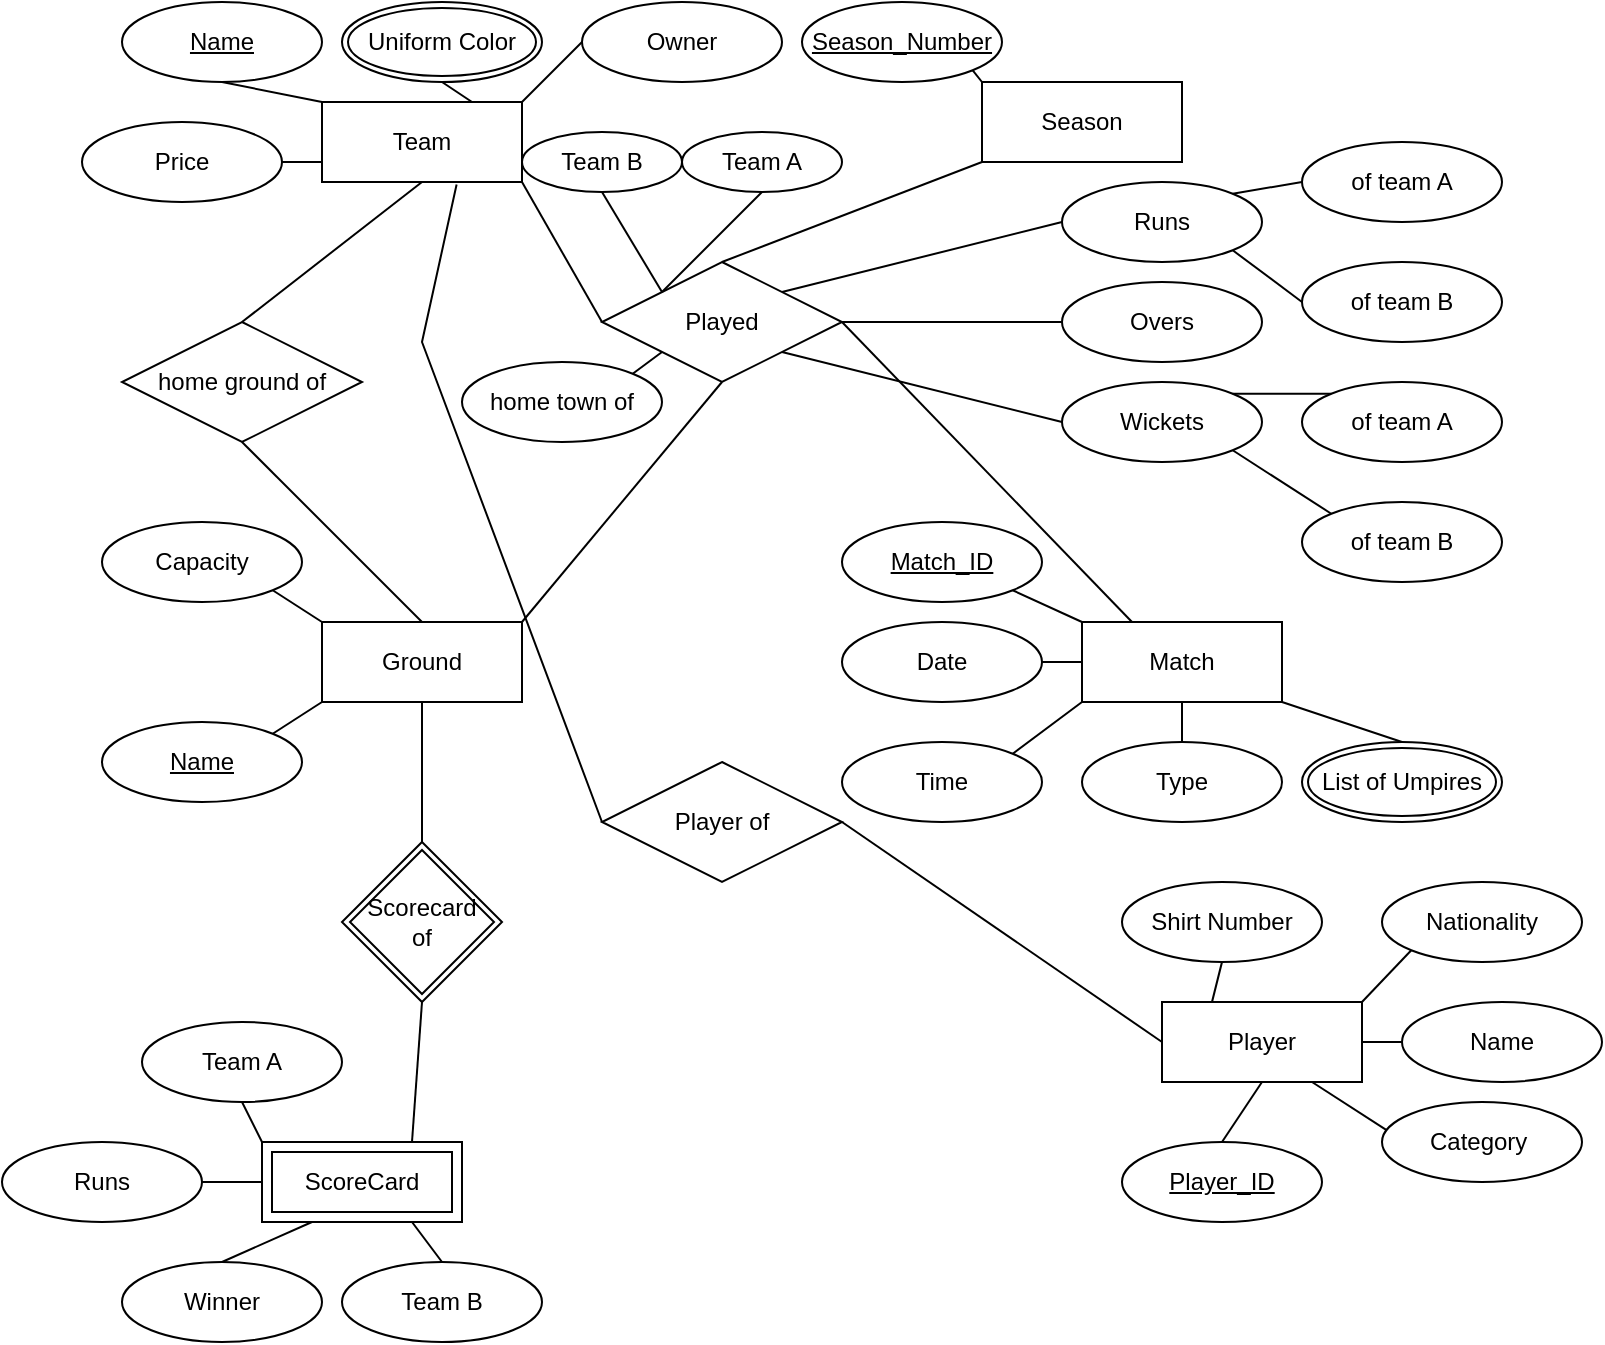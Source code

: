 <mxfile version="13.8.0" type="github">
  <diagram id="R2lEEEUBdFMjLlhIrx00" name="Page-1">
    <mxGraphModel dx="851" dy="413" grid="1" gridSize="10" guides="1" tooltips="1" connect="1" arrows="1" fold="1" page="1" pageScale="1" pageWidth="850" pageHeight="1100" math="0" shadow="0" extFonts="Permanent Marker^https://fonts.googleapis.com/css?family=Permanent+Marker">
      <root>
        <mxCell id="0" />
        <mxCell id="1" parent="0" />
        <mxCell id="8zmCn0OOBzQkLj1N-7To-1" value="Team" style="whiteSpace=wrap;html=1;align=center;" parent="1" vertex="1">
          <mxGeometry x="210" y="210" width="100" height="40" as="geometry" />
        </mxCell>
        <mxCell id="8zmCn0OOBzQkLj1N-7To-2" value="Name" style="ellipse;whiteSpace=wrap;html=1;align=center;fontStyle=4;" parent="1" vertex="1">
          <mxGeometry x="110" y="160" width="100" height="40" as="geometry" />
        </mxCell>
        <mxCell id="8zmCn0OOBzQkLj1N-7To-4" value="Uniform Color" style="ellipse;shape=doubleEllipse;margin=3;whiteSpace=wrap;html=1;align=center;" parent="1" vertex="1">
          <mxGeometry x="220" y="160" width="100" height="40" as="geometry" />
        </mxCell>
        <mxCell id="8zmCn0OOBzQkLj1N-7To-7" value="Owner" style="ellipse;whiteSpace=wrap;html=1;align=center;" parent="1" vertex="1">
          <mxGeometry x="340" y="160" width="100" height="40" as="geometry" />
        </mxCell>
        <mxCell id="8zmCn0OOBzQkLj1N-7To-9" value="" style="endArrow=none;html=1;rounded=0;exitX=0.5;exitY=1;exitDx=0;exitDy=0;entryX=0;entryY=0;entryDx=0;entryDy=0;" parent="1" source="8zmCn0OOBzQkLj1N-7To-2" target="8zmCn0OOBzQkLj1N-7To-1" edge="1">
          <mxGeometry relative="1" as="geometry">
            <mxPoint x="180" y="230" as="sourcePoint" />
            <mxPoint x="340" y="230" as="targetPoint" />
          </mxGeometry>
        </mxCell>
        <mxCell id="8zmCn0OOBzQkLj1N-7To-10" value="" style="endArrow=none;html=1;rounded=0;entryX=0.5;entryY=1;entryDx=0;entryDy=0;exitX=0.75;exitY=0;exitDx=0;exitDy=0;" parent="1" source="8zmCn0OOBzQkLj1N-7To-1" target="8zmCn0OOBzQkLj1N-7To-4" edge="1">
          <mxGeometry relative="1" as="geometry">
            <mxPoint x="180" y="230" as="sourcePoint" />
            <mxPoint x="340" y="230" as="targetPoint" />
          </mxGeometry>
        </mxCell>
        <mxCell id="8zmCn0OOBzQkLj1N-7To-11" value="" style="endArrow=none;html=1;rounded=0;entryX=0;entryY=0.5;entryDx=0;entryDy=0;exitX=1;exitY=0;exitDx=0;exitDy=0;" parent="1" source="8zmCn0OOBzQkLj1N-7To-1" target="8zmCn0OOBzQkLj1N-7To-7" edge="1">
          <mxGeometry relative="1" as="geometry">
            <mxPoint x="180" y="230" as="sourcePoint" />
            <mxPoint x="320" y="230" as="targetPoint" />
          </mxGeometry>
        </mxCell>
        <mxCell id="8zmCn0OOBzQkLj1N-7To-14" value="Season" style="whiteSpace=wrap;html=1;align=center;" parent="1" vertex="1">
          <mxGeometry x="540" y="200" width="100" height="40" as="geometry" />
        </mxCell>
        <mxCell id="8zmCn0OOBzQkLj1N-7To-15" value="Season_Number" style="ellipse;whiteSpace=wrap;html=1;align=center;fontStyle=4;" parent="1" vertex="1">
          <mxGeometry x="450" y="160" width="100" height="40" as="geometry" />
        </mxCell>
        <mxCell id="8zmCn0OOBzQkLj1N-7To-16" value="Price" style="ellipse;whiteSpace=wrap;html=1;align=center;" parent="1" vertex="1">
          <mxGeometry x="90" y="220" width="100" height="40" as="geometry" />
        </mxCell>
        <mxCell id="8zmCn0OOBzQkLj1N-7To-17" value="" style="endArrow=none;html=1;rounded=0;exitX=1;exitY=0.5;exitDx=0;exitDy=0;entryX=0;entryY=0.75;entryDx=0;entryDy=0;" parent="1" source="8zmCn0OOBzQkLj1N-7To-16" target="8zmCn0OOBzQkLj1N-7To-1" edge="1">
          <mxGeometry relative="1" as="geometry">
            <mxPoint x="310" y="180" as="sourcePoint" />
            <mxPoint x="470" y="180" as="targetPoint" />
          </mxGeometry>
        </mxCell>
        <mxCell id="8zmCn0OOBzQkLj1N-7To-18" value="" style="endArrow=none;html=1;rounded=0;exitX=1;exitY=1;exitDx=0;exitDy=0;entryX=0;entryY=0;entryDx=0;entryDy=0;" parent="1" source="8zmCn0OOBzQkLj1N-7To-15" target="8zmCn0OOBzQkLj1N-7To-14" edge="1">
          <mxGeometry relative="1" as="geometry">
            <mxPoint x="420" y="180" as="sourcePoint" />
            <mxPoint x="580" y="180" as="targetPoint" />
          </mxGeometry>
        </mxCell>
        <mxCell id="8zmCn0OOBzQkLj1N-7To-20" value="Ground" style="whiteSpace=wrap;html=1;align=center;" parent="1" vertex="1">
          <mxGeometry x="210" y="470" width="100" height="40" as="geometry" />
        </mxCell>
        <mxCell id="8zmCn0OOBzQkLj1N-7To-21" value="Capacity" style="ellipse;whiteSpace=wrap;html=1;align=center;" parent="1" vertex="1">
          <mxGeometry x="100" y="420" width="100" height="40" as="geometry" />
        </mxCell>
        <mxCell id="8zmCn0OOBzQkLj1N-7To-24" value="Name" style="ellipse;whiteSpace=wrap;html=1;align=center;fontStyle=4;" parent="1" vertex="1">
          <mxGeometry x="100" y="520" width="100" height="40" as="geometry" />
        </mxCell>
        <mxCell id="8zmCn0OOBzQkLj1N-7To-25" value="Match" style="whiteSpace=wrap;html=1;align=center;" parent="1" vertex="1">
          <mxGeometry x="590" y="470" width="100" height="40" as="geometry" />
        </mxCell>
        <mxCell id="8zmCn0OOBzQkLj1N-7To-27" value="Match_ID" style="ellipse;whiteSpace=wrap;html=1;align=center;fontStyle=4;" parent="1" vertex="1">
          <mxGeometry x="470" y="420" width="100" height="40" as="geometry" />
        </mxCell>
        <mxCell id="8zmCn0OOBzQkLj1N-7To-30" value="List of Umpires" style="ellipse;shape=doubleEllipse;margin=3;whiteSpace=wrap;html=1;align=center;" parent="1" vertex="1">
          <mxGeometry x="700" y="530" width="100" height="40" as="geometry" />
        </mxCell>
        <mxCell id="8zmCn0OOBzQkLj1N-7To-31" value="Type" style="ellipse;whiteSpace=wrap;html=1;align=center;" parent="1" vertex="1">
          <mxGeometry x="590" y="530" width="100" height="40" as="geometry" />
        </mxCell>
        <mxCell id="8zmCn0OOBzQkLj1N-7To-35" value="Time" style="ellipse;whiteSpace=wrap;html=1;align=center;" parent="1" vertex="1">
          <mxGeometry x="470" y="530" width="100" height="40" as="geometry" />
        </mxCell>
        <mxCell id="8zmCn0OOBzQkLj1N-7To-36" value="Date" style="ellipse;whiteSpace=wrap;html=1;align=center;" parent="1" vertex="1">
          <mxGeometry x="470" y="470" width="100" height="40" as="geometry" />
        </mxCell>
        <mxCell id="8zmCn0OOBzQkLj1N-7To-37" value="" style="endArrow=none;html=1;rounded=0;entryX=1;entryY=1;entryDx=0;entryDy=0;exitX=0;exitY=0;exitDx=0;exitDy=0;" parent="1" source="8zmCn0OOBzQkLj1N-7To-25" target="8zmCn0OOBzQkLj1N-7To-27" edge="1">
          <mxGeometry relative="1" as="geometry">
            <mxPoint x="400" y="510" as="sourcePoint" />
            <mxPoint x="560" y="510" as="targetPoint" />
          </mxGeometry>
        </mxCell>
        <mxCell id="8zmCn0OOBzQkLj1N-7To-40" value="" style="endArrow=none;html=1;rounded=0;entryX=0;entryY=0.5;entryDx=0;entryDy=0;exitX=1;exitY=0.5;exitDx=0;exitDy=0;" parent="1" source="8zmCn0OOBzQkLj1N-7To-36" target="8zmCn0OOBzQkLj1N-7To-25" edge="1">
          <mxGeometry relative="1" as="geometry">
            <mxPoint x="400" y="510" as="sourcePoint" />
            <mxPoint x="560" y="510" as="targetPoint" />
          </mxGeometry>
        </mxCell>
        <mxCell id="8zmCn0OOBzQkLj1N-7To-42" value="" style="endArrow=none;html=1;rounded=0;entryX=0;entryY=1;entryDx=0;entryDy=0;exitX=1;exitY=0;exitDx=0;exitDy=0;" parent="1" source="8zmCn0OOBzQkLj1N-7To-35" target="8zmCn0OOBzQkLj1N-7To-25" edge="1">
          <mxGeometry relative="1" as="geometry">
            <mxPoint x="400" y="510" as="sourcePoint" />
            <mxPoint x="560" y="510" as="targetPoint" />
          </mxGeometry>
        </mxCell>
        <mxCell id="8zmCn0OOBzQkLj1N-7To-43" value="" style="endArrow=none;html=1;rounded=0;entryX=0.5;entryY=1;entryDx=0;entryDy=0;exitX=0.5;exitY=0;exitDx=0;exitDy=0;" parent="1" source="8zmCn0OOBzQkLj1N-7To-31" target="8zmCn0OOBzQkLj1N-7To-25" edge="1">
          <mxGeometry relative="1" as="geometry">
            <mxPoint x="400" y="510" as="sourcePoint" />
            <mxPoint x="560" y="510" as="targetPoint" />
          </mxGeometry>
        </mxCell>
        <mxCell id="8zmCn0OOBzQkLj1N-7To-44" value="" style="endArrow=none;html=1;rounded=0;entryX=1;entryY=1;entryDx=0;entryDy=0;exitX=0.5;exitY=0;exitDx=0;exitDy=0;" parent="1" source="8zmCn0OOBzQkLj1N-7To-30" target="8zmCn0OOBzQkLj1N-7To-25" edge="1">
          <mxGeometry relative="1" as="geometry">
            <mxPoint x="400" y="510" as="sourcePoint" />
            <mxPoint x="560" y="510" as="targetPoint" />
          </mxGeometry>
        </mxCell>
        <mxCell id="8zmCn0OOBzQkLj1N-7To-45" value="" style="endArrow=none;html=1;rounded=0;exitX=1;exitY=1;exitDx=0;exitDy=0;entryX=0;entryY=0;entryDx=0;entryDy=0;" parent="1" source="8zmCn0OOBzQkLj1N-7To-21" target="8zmCn0OOBzQkLj1N-7To-20" edge="1">
          <mxGeometry relative="1" as="geometry">
            <mxPoint x="290" y="510" as="sourcePoint" />
            <mxPoint x="450" y="510" as="targetPoint" />
          </mxGeometry>
        </mxCell>
        <mxCell id="8zmCn0OOBzQkLj1N-7To-46" value="" style="endArrow=none;html=1;rounded=0;exitX=1;exitY=0;exitDx=0;exitDy=0;entryX=0;entryY=1;entryDx=0;entryDy=0;" parent="1" source="8zmCn0OOBzQkLj1N-7To-24" target="8zmCn0OOBzQkLj1N-7To-20" edge="1">
          <mxGeometry relative="1" as="geometry">
            <mxPoint x="290" y="510" as="sourcePoint" />
            <mxPoint x="450" y="510" as="targetPoint" />
          </mxGeometry>
        </mxCell>
        <mxCell id="9Z8YSfCu5yQqTVgmfPrZ-1" value="ScoreCard" style="shape=ext;margin=3;double=1;whiteSpace=wrap;html=1;align=center;" vertex="1" parent="1">
          <mxGeometry x="180" y="730" width="100" height="40" as="geometry" />
        </mxCell>
        <mxCell id="9Z8YSfCu5yQqTVgmfPrZ-2" value="Runs" style="ellipse;whiteSpace=wrap;html=1;align=center;" vertex="1" parent="1">
          <mxGeometry x="50" y="730" width="100" height="40" as="geometry" />
        </mxCell>
        <mxCell id="9Z8YSfCu5yQqTVgmfPrZ-3" value="Winner" style="ellipse;whiteSpace=wrap;html=1;align=center;" vertex="1" parent="1">
          <mxGeometry x="110" y="790" width="100" height="40" as="geometry" />
        </mxCell>
        <mxCell id="9Z8YSfCu5yQqTVgmfPrZ-4" value="Team A" style="ellipse;whiteSpace=wrap;html=1;align=center;" vertex="1" parent="1">
          <mxGeometry x="120" y="670" width="100" height="40" as="geometry" />
        </mxCell>
        <mxCell id="9Z8YSfCu5yQqTVgmfPrZ-5" value="Team B" style="ellipse;whiteSpace=wrap;html=1;align=center;" vertex="1" parent="1">
          <mxGeometry x="220" y="790" width="100" height="40" as="geometry" />
        </mxCell>
        <mxCell id="9Z8YSfCu5yQqTVgmfPrZ-6" value="" style="endArrow=none;html=1;rounded=0;exitX=1;exitY=0.5;exitDx=0;exitDy=0;entryX=0;entryY=0.5;entryDx=0;entryDy=0;" edge="1" parent="1" source="9Z8YSfCu5yQqTVgmfPrZ-2" target="9Z8YSfCu5yQqTVgmfPrZ-1">
          <mxGeometry relative="1" as="geometry">
            <mxPoint x="300" y="670" as="sourcePoint" />
            <mxPoint x="460" y="670" as="targetPoint" />
          </mxGeometry>
        </mxCell>
        <mxCell id="9Z8YSfCu5yQqTVgmfPrZ-7" value="" style="endArrow=none;html=1;rounded=0;exitX=0.5;exitY=0;exitDx=0;exitDy=0;entryX=0.25;entryY=1;entryDx=0;entryDy=0;" edge="1" parent="1" source="9Z8YSfCu5yQqTVgmfPrZ-3" target="9Z8YSfCu5yQqTVgmfPrZ-1">
          <mxGeometry relative="1" as="geometry">
            <mxPoint x="300" y="670" as="sourcePoint" />
            <mxPoint x="460" y="670" as="targetPoint" />
          </mxGeometry>
        </mxCell>
        <mxCell id="9Z8YSfCu5yQqTVgmfPrZ-8" value="" style="endArrow=none;html=1;rounded=0;exitX=0.5;exitY=1;exitDx=0;exitDy=0;entryX=0;entryY=0;entryDx=0;entryDy=0;" edge="1" parent="1" source="9Z8YSfCu5yQqTVgmfPrZ-4" target="9Z8YSfCu5yQqTVgmfPrZ-1">
          <mxGeometry relative="1" as="geometry">
            <mxPoint x="300" y="670" as="sourcePoint" />
            <mxPoint x="460" y="670" as="targetPoint" />
          </mxGeometry>
        </mxCell>
        <mxCell id="9Z8YSfCu5yQqTVgmfPrZ-10" value="" style="endArrow=none;html=1;rounded=0;exitX=0.75;exitY=1;exitDx=0;exitDy=0;entryX=0.5;entryY=0;entryDx=0;entryDy=0;" edge="1" parent="1" source="9Z8YSfCu5yQqTVgmfPrZ-1" target="9Z8YSfCu5yQqTVgmfPrZ-5">
          <mxGeometry relative="1" as="geometry">
            <mxPoint x="420" y="690" as="sourcePoint" />
            <mxPoint x="580" y="690" as="targetPoint" />
          </mxGeometry>
        </mxCell>
        <mxCell id="9Z8YSfCu5yQqTVgmfPrZ-12" value="Player" style="whiteSpace=wrap;html=1;align=center;" vertex="1" parent="1">
          <mxGeometry x="630" y="660" width="100" height="40" as="geometry" />
        </mxCell>
        <mxCell id="9Z8YSfCu5yQqTVgmfPrZ-13" value="Name" style="ellipse;whiteSpace=wrap;html=1;align=center;" vertex="1" parent="1">
          <mxGeometry x="750" y="660" width="100" height="40" as="geometry" />
        </mxCell>
        <mxCell id="9Z8YSfCu5yQqTVgmfPrZ-14" value="Shirt Number" style="ellipse;whiteSpace=wrap;html=1;align=center;" vertex="1" parent="1">
          <mxGeometry x="610" y="600" width="100" height="40" as="geometry" />
        </mxCell>
        <mxCell id="9Z8YSfCu5yQqTVgmfPrZ-15" value="Nationality" style="ellipse;whiteSpace=wrap;html=1;align=center;" vertex="1" parent="1">
          <mxGeometry x="740" y="600" width="100" height="40" as="geometry" />
        </mxCell>
        <mxCell id="9Z8YSfCu5yQqTVgmfPrZ-16" value="Player_ID" style="ellipse;whiteSpace=wrap;html=1;align=center;fontStyle=4;" vertex="1" parent="1">
          <mxGeometry x="610" y="730" width="100" height="40" as="geometry" />
        </mxCell>
        <mxCell id="9Z8YSfCu5yQqTVgmfPrZ-17" value="Category&amp;nbsp;" style="ellipse;whiteSpace=wrap;html=1;align=center;" vertex="1" parent="1">
          <mxGeometry x="740" y="710" width="100" height="40" as="geometry" />
        </mxCell>
        <mxCell id="9Z8YSfCu5yQqTVgmfPrZ-18" value="" style="endArrow=none;html=1;rounded=0;entryX=0.5;entryY=1;entryDx=0;entryDy=0;exitX=0.25;exitY=0;exitDx=0;exitDy=0;" edge="1" parent="1" source="9Z8YSfCu5yQqTVgmfPrZ-12" target="9Z8YSfCu5yQqTVgmfPrZ-14">
          <mxGeometry relative="1" as="geometry">
            <mxPoint x="420" y="610" as="sourcePoint" />
            <mxPoint x="580" y="610" as="targetPoint" />
          </mxGeometry>
        </mxCell>
        <mxCell id="9Z8YSfCu5yQqTVgmfPrZ-19" value="" style="endArrow=none;html=1;rounded=0;entryX=0;entryY=1;entryDx=0;entryDy=0;exitX=1;exitY=0;exitDx=0;exitDy=0;" edge="1" parent="1" source="9Z8YSfCu5yQqTVgmfPrZ-12" target="9Z8YSfCu5yQqTVgmfPrZ-15">
          <mxGeometry relative="1" as="geometry">
            <mxPoint x="420" y="610" as="sourcePoint" />
            <mxPoint x="580" y="610" as="targetPoint" />
          </mxGeometry>
        </mxCell>
        <mxCell id="9Z8YSfCu5yQqTVgmfPrZ-20" value="" style="endArrow=none;html=1;rounded=0;entryX=0;entryY=0.5;entryDx=0;entryDy=0;exitX=1;exitY=0.5;exitDx=0;exitDy=0;" edge="1" parent="1" source="9Z8YSfCu5yQqTVgmfPrZ-12" target="9Z8YSfCu5yQqTVgmfPrZ-13">
          <mxGeometry relative="1" as="geometry">
            <mxPoint x="420" y="610" as="sourcePoint" />
            <mxPoint x="580" y="610" as="targetPoint" />
          </mxGeometry>
        </mxCell>
        <mxCell id="9Z8YSfCu5yQqTVgmfPrZ-21" value="" style="endArrow=none;html=1;rounded=0;entryX=0.021;entryY=0.348;entryDx=0;entryDy=0;entryPerimeter=0;exitX=0.75;exitY=1;exitDx=0;exitDy=0;" edge="1" parent="1" source="9Z8YSfCu5yQqTVgmfPrZ-12" target="9Z8YSfCu5yQqTVgmfPrZ-17">
          <mxGeometry relative="1" as="geometry">
            <mxPoint x="420" y="610" as="sourcePoint" />
            <mxPoint x="580" y="610" as="targetPoint" />
          </mxGeometry>
        </mxCell>
        <mxCell id="9Z8YSfCu5yQqTVgmfPrZ-23" value="" style="endArrow=none;html=1;rounded=0;entryX=0.5;entryY=1;entryDx=0;entryDy=0;exitX=0.5;exitY=0;exitDx=0;exitDy=0;" edge="1" parent="1" source="9Z8YSfCu5yQqTVgmfPrZ-16" target="9Z8YSfCu5yQqTVgmfPrZ-12">
          <mxGeometry relative="1" as="geometry">
            <mxPoint x="420" y="610" as="sourcePoint" />
            <mxPoint x="580" y="610" as="targetPoint" />
          </mxGeometry>
        </mxCell>
        <mxCell id="9Z8YSfCu5yQqTVgmfPrZ-27" value="home ground of" style="shape=rhombus;perimeter=rhombusPerimeter;whiteSpace=wrap;html=1;align=center;" vertex="1" parent="1">
          <mxGeometry x="110" y="320" width="120" height="60" as="geometry" />
        </mxCell>
        <mxCell id="9Z8YSfCu5yQqTVgmfPrZ-28" value="" style="endArrow=none;html=1;rounded=0;exitX=0.5;exitY=1;exitDx=0;exitDy=0;entryX=0.5;entryY=0;entryDx=0;entryDy=0;" edge="1" parent="1" source="8zmCn0OOBzQkLj1N-7To-1" target="9Z8YSfCu5yQqTVgmfPrZ-27">
          <mxGeometry relative="1" as="geometry">
            <mxPoint x="490" y="330" as="sourcePoint" />
            <mxPoint x="650" y="330" as="targetPoint" />
          </mxGeometry>
        </mxCell>
        <mxCell id="9Z8YSfCu5yQqTVgmfPrZ-29" value="" style="endArrow=none;html=1;rounded=0;exitX=0.5;exitY=1;exitDx=0;exitDy=0;entryX=0.5;entryY=0;entryDx=0;entryDy=0;" edge="1" parent="1" source="9Z8YSfCu5yQqTVgmfPrZ-27" target="8zmCn0OOBzQkLj1N-7To-20">
          <mxGeometry relative="1" as="geometry">
            <mxPoint x="490" y="330" as="sourcePoint" />
            <mxPoint x="650" y="330" as="targetPoint" />
          </mxGeometry>
        </mxCell>
        <mxCell id="9Z8YSfCu5yQqTVgmfPrZ-30" value="Played" style="shape=rhombus;perimeter=rhombusPerimeter;whiteSpace=wrap;html=1;align=center;" vertex="1" parent="1">
          <mxGeometry x="350" y="290" width="120" height="60" as="geometry" />
        </mxCell>
        <mxCell id="9Z8YSfCu5yQqTVgmfPrZ-31" value="" style="endArrow=none;html=1;rounded=0;exitX=1;exitY=1;exitDx=0;exitDy=0;entryX=0;entryY=0.5;entryDx=0;entryDy=0;" edge="1" parent="1" source="8zmCn0OOBzQkLj1N-7To-1" target="9Z8YSfCu5yQqTVgmfPrZ-30">
          <mxGeometry relative="1" as="geometry">
            <mxPoint x="580" y="330" as="sourcePoint" />
            <mxPoint x="740" y="330" as="targetPoint" />
          </mxGeometry>
        </mxCell>
        <mxCell id="9Z8YSfCu5yQqTVgmfPrZ-32" value="" style="endArrow=none;html=1;rounded=0;exitX=1;exitY=0.5;exitDx=0;exitDy=0;entryX=0.25;entryY=0;entryDx=0;entryDy=0;" edge="1" parent="1" source="9Z8YSfCu5yQqTVgmfPrZ-30" target="8zmCn0OOBzQkLj1N-7To-25">
          <mxGeometry relative="1" as="geometry">
            <mxPoint x="580" y="330" as="sourcePoint" />
            <mxPoint x="660" y="390" as="targetPoint" />
          </mxGeometry>
        </mxCell>
        <mxCell id="9Z8YSfCu5yQqTVgmfPrZ-33" value="Overs" style="ellipse;whiteSpace=wrap;html=1;align=center;" vertex="1" parent="1">
          <mxGeometry x="580" y="300" width="100" height="40" as="geometry" />
        </mxCell>
        <mxCell id="9Z8YSfCu5yQqTVgmfPrZ-34" value="Runs" style="ellipse;whiteSpace=wrap;html=1;align=center;" vertex="1" parent="1">
          <mxGeometry x="580" y="250" width="100" height="40" as="geometry" />
        </mxCell>
        <mxCell id="9Z8YSfCu5yQqTVgmfPrZ-35" value="Wickets" style="ellipse;whiteSpace=wrap;html=1;align=center;" vertex="1" parent="1">
          <mxGeometry x="580" y="350" width="100" height="40" as="geometry" />
        </mxCell>
        <mxCell id="9Z8YSfCu5yQqTVgmfPrZ-36" value="of&amp;nbsp;team A" style="ellipse;whiteSpace=wrap;html=1;align=center;" vertex="1" parent="1">
          <mxGeometry x="700" y="230" width="100" height="40" as="geometry" />
        </mxCell>
        <mxCell id="9Z8YSfCu5yQqTVgmfPrZ-37" value="of team B" style="ellipse;whiteSpace=wrap;html=1;align=center;" vertex="1" parent="1">
          <mxGeometry x="700" y="290" width="100" height="40" as="geometry" />
        </mxCell>
        <mxCell id="9Z8YSfCu5yQqTVgmfPrZ-38" value="of team A" style="ellipse;whiteSpace=wrap;html=1;align=center;" vertex="1" parent="1">
          <mxGeometry x="700" y="350" width="100" height="40" as="geometry" />
        </mxCell>
        <mxCell id="9Z8YSfCu5yQqTVgmfPrZ-39" value="of team B" style="ellipse;whiteSpace=wrap;html=1;align=center;" vertex="1" parent="1">
          <mxGeometry x="700" y="410" width="100" height="40" as="geometry" />
        </mxCell>
        <mxCell id="9Z8YSfCu5yQqTVgmfPrZ-40" style="edgeStyle=orthogonalEdgeStyle;rounded=0;orthogonalLoop=1;jettySize=auto;html=1;exitX=0.5;exitY=1;exitDx=0;exitDy=0;" edge="1" parent="1" source="9Z8YSfCu5yQqTVgmfPrZ-38" target="9Z8YSfCu5yQqTVgmfPrZ-38">
          <mxGeometry relative="1" as="geometry" />
        </mxCell>
        <mxCell id="9Z8YSfCu5yQqTVgmfPrZ-43" value="" style="endArrow=none;html=1;rounded=0;entryX=0;entryY=0.5;entryDx=0;entryDy=0;exitX=1;exitY=0;exitDx=0;exitDy=0;" edge="1" parent="1" source="9Z8YSfCu5yQqTVgmfPrZ-34" target="9Z8YSfCu5yQqTVgmfPrZ-36">
          <mxGeometry relative="1" as="geometry">
            <mxPoint x="580" y="330" as="sourcePoint" />
            <mxPoint x="740" y="330" as="targetPoint" />
          </mxGeometry>
        </mxCell>
        <mxCell id="9Z8YSfCu5yQqTVgmfPrZ-44" value="" style="endArrow=none;html=1;rounded=0;exitX=1;exitY=1;exitDx=0;exitDy=0;entryX=0;entryY=0.5;entryDx=0;entryDy=0;" edge="1" parent="1" source="9Z8YSfCu5yQqTVgmfPrZ-34" target="9Z8YSfCu5yQqTVgmfPrZ-37">
          <mxGeometry relative="1" as="geometry">
            <mxPoint x="580" y="330" as="sourcePoint" />
            <mxPoint x="740" y="330" as="targetPoint" />
          </mxGeometry>
        </mxCell>
        <mxCell id="9Z8YSfCu5yQqTVgmfPrZ-45" value="" style="endArrow=none;html=1;rounded=0;exitX=1;exitY=0;exitDx=0;exitDy=0;entryX=0;entryY=0;entryDx=0;entryDy=0;" edge="1" parent="1" source="9Z8YSfCu5yQqTVgmfPrZ-35" target="9Z8YSfCu5yQqTVgmfPrZ-38">
          <mxGeometry relative="1" as="geometry">
            <mxPoint x="580" y="330" as="sourcePoint" />
            <mxPoint x="740" y="330" as="targetPoint" />
          </mxGeometry>
        </mxCell>
        <mxCell id="9Z8YSfCu5yQqTVgmfPrZ-46" value="" style="endArrow=none;html=1;rounded=0;exitX=1;exitY=1;exitDx=0;exitDy=0;entryX=0;entryY=0;entryDx=0;entryDy=0;" edge="1" parent="1" source="9Z8YSfCu5yQqTVgmfPrZ-35" target="9Z8YSfCu5yQqTVgmfPrZ-39">
          <mxGeometry relative="1" as="geometry">
            <mxPoint x="580" y="330" as="sourcePoint" />
            <mxPoint x="740" y="330" as="targetPoint" />
          </mxGeometry>
        </mxCell>
        <mxCell id="9Z8YSfCu5yQqTVgmfPrZ-47" value="" style="endArrow=none;html=1;rounded=0;exitX=1;exitY=0;exitDx=0;exitDy=0;entryX=0;entryY=0.5;entryDx=0;entryDy=0;" edge="1" parent="1" source="9Z8YSfCu5yQqTVgmfPrZ-30" target="9Z8YSfCu5yQqTVgmfPrZ-34">
          <mxGeometry relative="1" as="geometry">
            <mxPoint x="580" y="330" as="sourcePoint" />
            <mxPoint x="740" y="330" as="targetPoint" />
          </mxGeometry>
        </mxCell>
        <mxCell id="9Z8YSfCu5yQqTVgmfPrZ-48" value="" style="endArrow=none;html=1;rounded=0;exitX=1;exitY=1;exitDx=0;exitDy=0;entryX=0;entryY=0.5;entryDx=0;entryDy=0;" edge="1" parent="1" source="9Z8YSfCu5yQqTVgmfPrZ-30" target="9Z8YSfCu5yQqTVgmfPrZ-35">
          <mxGeometry relative="1" as="geometry">
            <mxPoint x="580" y="330" as="sourcePoint" />
            <mxPoint x="740" y="330" as="targetPoint" />
          </mxGeometry>
        </mxCell>
        <mxCell id="9Z8YSfCu5yQqTVgmfPrZ-49" value="" style="endArrow=none;html=1;rounded=0;exitX=1;exitY=0.5;exitDx=0;exitDy=0;entryX=0;entryY=0.5;entryDx=0;entryDy=0;" edge="1" parent="1" source="9Z8YSfCu5yQqTVgmfPrZ-30" target="9Z8YSfCu5yQqTVgmfPrZ-33">
          <mxGeometry relative="1" as="geometry">
            <mxPoint x="580" y="330" as="sourcePoint" />
            <mxPoint x="740" y="330" as="targetPoint" />
          </mxGeometry>
        </mxCell>
        <mxCell id="9Z8YSfCu5yQqTVgmfPrZ-50" value="" style="endArrow=none;html=1;rounded=0;exitX=0.5;exitY=1;exitDx=0;exitDy=0;entryX=1;entryY=0;entryDx=0;entryDy=0;" edge="1" parent="1" source="9Z8YSfCu5yQqTVgmfPrZ-30" target="8zmCn0OOBzQkLj1N-7To-20">
          <mxGeometry relative="1" as="geometry">
            <mxPoint x="580" y="330" as="sourcePoint" />
            <mxPoint x="320" y="470" as="targetPoint" />
          </mxGeometry>
        </mxCell>
        <mxCell id="9Z8YSfCu5yQqTVgmfPrZ-51" value="" style="endArrow=none;html=1;rounded=0;exitX=0.5;exitY=0;exitDx=0;exitDy=0;entryX=0;entryY=1;entryDx=0;entryDy=0;" edge="1" parent="1" source="9Z8YSfCu5yQqTVgmfPrZ-30" target="8zmCn0OOBzQkLj1N-7To-14">
          <mxGeometry relative="1" as="geometry">
            <mxPoint x="460" y="320" as="sourcePoint" />
            <mxPoint x="620" y="320" as="targetPoint" />
          </mxGeometry>
        </mxCell>
        <mxCell id="9Z8YSfCu5yQqTVgmfPrZ-52" value="Player of" style="shape=rhombus;perimeter=rhombusPerimeter;whiteSpace=wrap;html=1;align=center;" vertex="1" parent="1">
          <mxGeometry x="350" y="540" width="120" height="60" as="geometry" />
        </mxCell>
        <mxCell id="9Z8YSfCu5yQqTVgmfPrZ-53" value="" style="endArrow=none;html=1;rounded=0;exitX=0.673;exitY=1.032;exitDx=0;exitDy=0;exitPerimeter=0;entryX=0;entryY=0.5;entryDx=0;entryDy=0;" edge="1" parent="1" source="8zmCn0OOBzQkLj1N-7To-1" target="9Z8YSfCu5yQqTVgmfPrZ-52">
          <mxGeometry relative="1" as="geometry">
            <mxPoint x="390" y="450" as="sourcePoint" />
            <mxPoint x="550" y="450" as="targetPoint" />
            <Array as="points">
              <mxPoint x="260" y="330" />
            </Array>
          </mxGeometry>
        </mxCell>
        <mxCell id="9Z8YSfCu5yQqTVgmfPrZ-54" value="" style="endArrow=none;html=1;rounded=0;exitX=1;exitY=0.5;exitDx=0;exitDy=0;entryX=0;entryY=0.5;entryDx=0;entryDy=0;" edge="1" parent="1" source="9Z8YSfCu5yQqTVgmfPrZ-52" target="9Z8YSfCu5yQqTVgmfPrZ-12">
          <mxGeometry relative="1" as="geometry">
            <mxPoint x="390" y="450" as="sourcePoint" />
            <mxPoint x="550" y="450" as="targetPoint" />
          </mxGeometry>
        </mxCell>
        <mxCell id="9Z8YSfCu5yQqTVgmfPrZ-56" value="Scorecard&lt;br&gt;of" style="shape=rhombus;double=1;perimeter=rhombusPerimeter;whiteSpace=wrap;html=1;align=center;" vertex="1" parent="1">
          <mxGeometry x="220" y="580" width="80" height="80" as="geometry" />
        </mxCell>
        <mxCell id="9Z8YSfCu5yQqTVgmfPrZ-57" value="" style="endArrow=none;html=1;rounded=0;exitX=0.5;exitY=1;exitDx=0;exitDy=0;entryX=0.5;entryY=0;entryDx=0;entryDy=0;" edge="1" parent="1" source="8zmCn0OOBzQkLj1N-7To-20" target="9Z8YSfCu5yQqTVgmfPrZ-56">
          <mxGeometry relative="1" as="geometry">
            <mxPoint x="320" y="710" as="sourcePoint" />
            <mxPoint x="480" y="710" as="targetPoint" />
          </mxGeometry>
        </mxCell>
        <mxCell id="9Z8YSfCu5yQqTVgmfPrZ-58" value="" style="endArrow=none;html=1;rounded=0;exitX=0.5;exitY=1;exitDx=0;exitDy=0;entryX=0.75;entryY=0;entryDx=0;entryDy=0;" edge="1" parent="1" source="9Z8YSfCu5yQqTVgmfPrZ-56" target="9Z8YSfCu5yQqTVgmfPrZ-1">
          <mxGeometry relative="1" as="geometry">
            <mxPoint x="320" y="710" as="sourcePoint" />
            <mxPoint x="480" y="710" as="targetPoint" />
          </mxGeometry>
        </mxCell>
        <mxCell id="9Z8YSfCu5yQqTVgmfPrZ-59" value="home town of" style="ellipse;whiteSpace=wrap;html=1;align=center;" vertex="1" parent="1">
          <mxGeometry x="280" y="340" width="100" height="40" as="geometry" />
        </mxCell>
        <mxCell id="9Z8YSfCu5yQqTVgmfPrZ-61" value="" style="endArrow=none;html=1;rounded=0;exitX=1;exitY=0;exitDx=0;exitDy=0;entryX=0;entryY=1;entryDx=0;entryDy=0;" edge="1" parent="1" source="9Z8YSfCu5yQqTVgmfPrZ-59" target="9Z8YSfCu5yQqTVgmfPrZ-30">
          <mxGeometry relative="1" as="geometry">
            <mxPoint x="380" y="390" as="sourcePoint" />
            <mxPoint x="540" y="390" as="targetPoint" />
          </mxGeometry>
        </mxCell>
        <mxCell id="9Z8YSfCu5yQqTVgmfPrZ-62" value="Team A" style="ellipse;whiteSpace=wrap;html=1;align=center;" vertex="1" parent="1">
          <mxGeometry x="390" y="225" width="80" height="30" as="geometry" />
        </mxCell>
        <mxCell id="9Z8YSfCu5yQqTVgmfPrZ-63" value="Team B" style="ellipse;whiteSpace=wrap;html=1;align=center;" vertex="1" parent="1">
          <mxGeometry x="310" y="225" width="80" height="30" as="geometry" />
        </mxCell>
        <mxCell id="9Z8YSfCu5yQqTVgmfPrZ-64" value="" style="endArrow=none;html=1;rounded=0;exitX=0.5;exitY=1;exitDx=0;exitDy=0;entryX=0;entryY=0;entryDx=0;entryDy=0;" edge="1" parent="1" source="9Z8YSfCu5yQqTVgmfPrZ-63" target="9Z8YSfCu5yQqTVgmfPrZ-30">
          <mxGeometry relative="1" as="geometry">
            <mxPoint x="410" y="260" as="sourcePoint" />
            <mxPoint x="570" y="255" as="targetPoint" />
          </mxGeometry>
        </mxCell>
        <mxCell id="9Z8YSfCu5yQqTVgmfPrZ-66" value="" style="endArrow=none;html=1;rounded=0;exitX=0;exitY=0;exitDx=0;exitDy=0;entryX=0.5;entryY=1;entryDx=0;entryDy=0;" edge="1" parent="1" source="9Z8YSfCu5yQqTVgmfPrZ-30" target="9Z8YSfCu5yQqTVgmfPrZ-62">
          <mxGeometry relative="1" as="geometry">
            <mxPoint x="410" y="390" as="sourcePoint" />
            <mxPoint x="570" y="390" as="targetPoint" />
          </mxGeometry>
        </mxCell>
      </root>
    </mxGraphModel>
  </diagram>
</mxfile>
